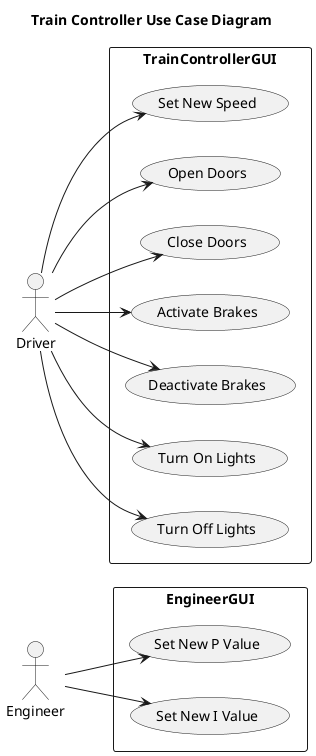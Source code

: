 @startuml

title Train Controller Use Case Diagram

rectangle TrainControllerGUI {
	(Set New Speed)
	(Open Doors)
	(Close Doors)
	(Activate Brakes)
	(Deactivate Brakes)
	(Turn On Lights)
	(Turn Off Lights)
}

rectangle EngineerGUI {
	(Set New P Value)
	(Set New I Value)
}

Engineer --> (Set New P Value)
Engineer --> (Set New I Value)

Driver --> (Set New Speed)
Driver --> (Open Doors)
Driver --> (Close Doors)
Driver --> (Activate Brakes)
Driver --> (Deactivate Brakes)
Driver --> (Turn On Lights)
Driver --> (Turn Off Lights)


left to right direction

@enduml